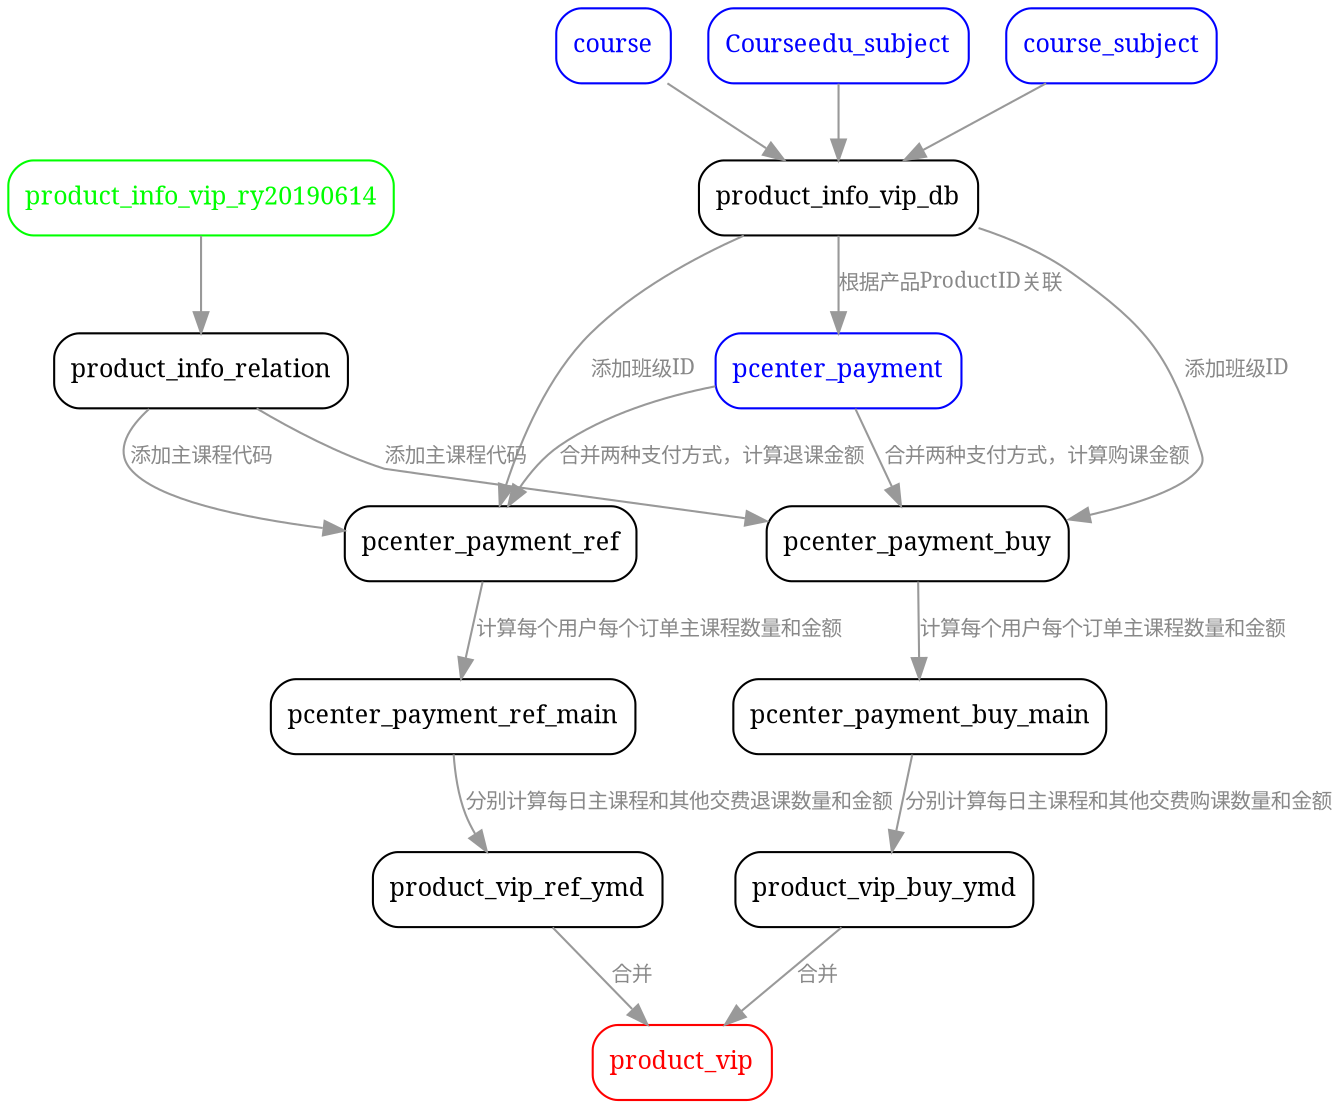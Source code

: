// comment
digraph "产品购课退课数量&金额计算流程图" {
	graph [rankdir=TB]
	node [color=black fontcolor=black fontname=SimSun fontsize=12 shape=box style=rounded]
	edge [color="#999999" fontcolor="#888888" fontname=SimSun fontsize=10]
	a [label=course color=blue fontcolor=blue]
	b [label=Courseedu_subject color=blue fontcolor=blue]
	c [label=course_subject color=blue fontcolor=blue]
	d [label=product_info_vip_db]
	e [label=product_info_vip_ry20190614 color=green fontcolor=green]
	f [label=product_info_relation]
	g [label=pcenter_payment color=blue fontcolor=blue]
	h [label=pcenter_payment_buy]
	i [label=pcenter_payment_buy_main]
	j [label=product_vip_buy_ymd]
	k [label=pcenter_payment_ref]
	l [label=pcenter_payment_ref_main]
	m [label=product_vip_ref_ymd]
	n [label=product_vip color=red fontcolor=red]
	b -> d
	e -> f
	a -> d
	c -> d
	d -> g [label="根据产品ProductID关联"]
	g -> h [label="合并两种支付方式，计算购课金额"]
	d -> h [label="添加班级ID"]
	f -> h [label="添加主课程代码"]
	h -> i [label="计算每个用户每个订单主课程数量和金额"]
	i -> j [label="分别计算每日主课程和其他交费购课数量和金额"]
	g -> k [label="合并两种支付方式，计算退课金额"]
	d -> k [label="添加班级ID"]
	f -> k [label="添加主课程代码"]
	k -> l [label="计算每个用户每个订单主课程数量和金额"]
	l -> m [label="分别计算每日主课程和其他交费退课数量和金额"]
	j -> n [label="合并"]
	m -> n [label="合并"]
}
